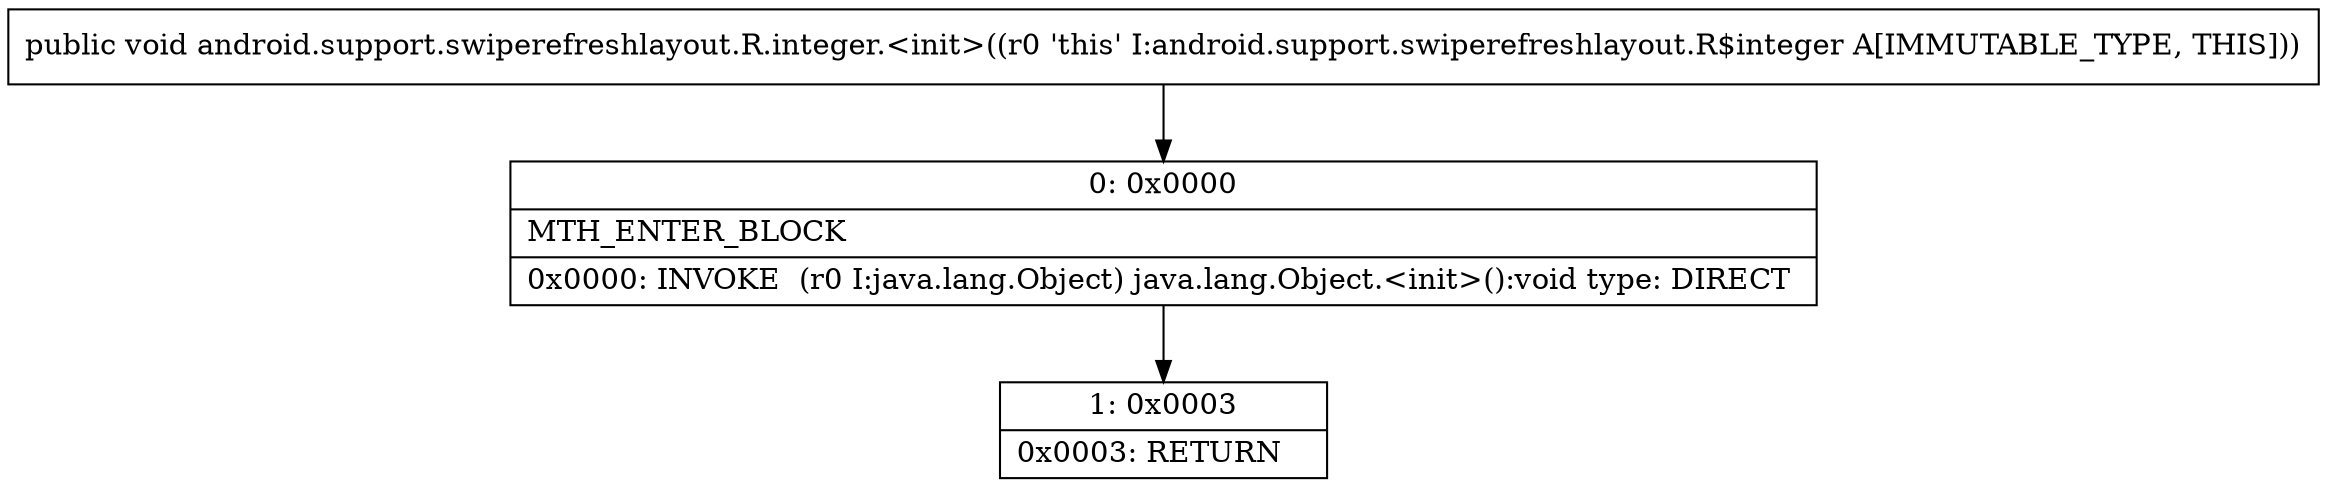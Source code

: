 digraph "CFG forandroid.support.swiperefreshlayout.R.integer.\<init\>()V" {
Node_0 [shape=record,label="{0\:\ 0x0000|MTH_ENTER_BLOCK\l|0x0000: INVOKE  (r0 I:java.lang.Object) java.lang.Object.\<init\>():void type: DIRECT \l}"];
Node_1 [shape=record,label="{1\:\ 0x0003|0x0003: RETURN   \l}"];
MethodNode[shape=record,label="{public void android.support.swiperefreshlayout.R.integer.\<init\>((r0 'this' I:android.support.swiperefreshlayout.R$integer A[IMMUTABLE_TYPE, THIS])) }"];
MethodNode -> Node_0;
Node_0 -> Node_1;
}

